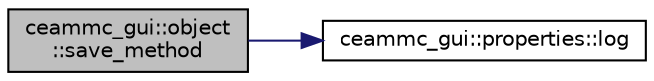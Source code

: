 digraph "ceammc_gui::object::save_method"
{
  edge [fontname="Helvetica",fontsize="10",labelfontname="Helvetica",labelfontsize="10"];
  node [fontname="Helvetica",fontsize="10",shape=record];
  rankdir="LR";
  Node1 [label="ceammc_gui::object\l::save_method",height=0.2,width=0.4,color="black", fillcolor="grey75", style="filled" fontcolor="black"];
  Node1 -> Node2 [color="midnightblue",fontsize="10",style="solid",fontname="Helvetica"];
  Node2 [label="ceammc_gui::properties::log",height=0.2,width=0.4,color="black", fillcolor="white", style="filled",URL="$classceammc__gui_1_1properties.html#a66c828972682b993a3cd16940b039905"];
}
